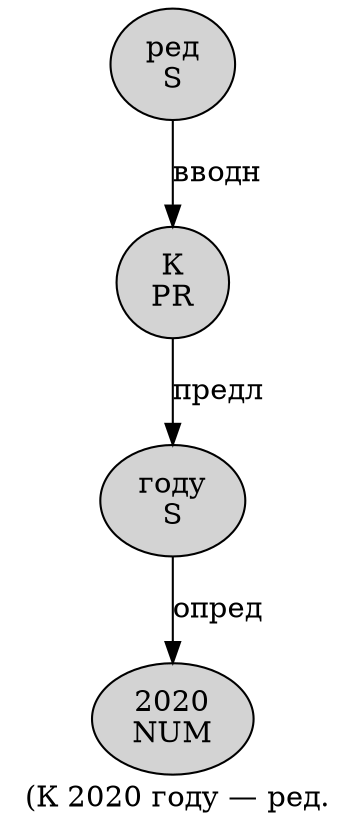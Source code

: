 digraph SENTENCE_570 {
	graph [label="(К 2020 году — ред."]
	node [style=filled]
		1 [label="К
PR" color="" fillcolor=lightgray penwidth=1 shape=ellipse]
		2 [label="2020
NUM" color="" fillcolor=lightgray penwidth=1 shape=ellipse]
		3 [label="году
S" color="" fillcolor=lightgray penwidth=1 shape=ellipse]
		5 [label="ред
S" color="" fillcolor=lightgray penwidth=1 shape=ellipse]
			3 -> 2 [label="опред"]
			5 -> 1 [label="вводн"]
			1 -> 3 [label="предл"]
}